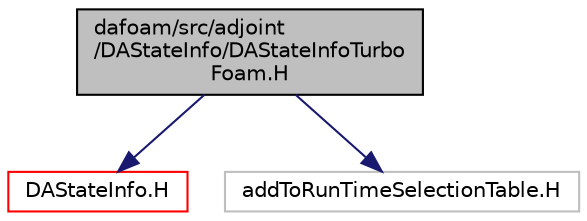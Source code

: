 digraph "dafoam/src/adjoint/DAStateInfo/DAStateInfoTurboFoam.H"
{
  bgcolor="transparent";
  edge [fontname="Helvetica",fontsize="10",labelfontname="Helvetica",labelfontsize="10"];
  node [fontname="Helvetica",fontsize="10",shape=record];
  Node0 [label="dafoam/src/adjoint\l/DAStateInfo/DAStateInfoTurbo\lFoam.H",height=0.2,width=0.4,color="black", fillcolor="grey75", style="filled", fontcolor="black"];
  Node0 -> Node1 [color="midnightblue",fontsize="10",style="solid",fontname="Helvetica"];
  Node1 [label="DAStateInfo.H",height=0.2,width=0.4,color="red",URL="$DAStateInfo_8H.html"];
  Node0 -> Node23 [color="midnightblue",fontsize="10",style="solid",fontname="Helvetica"];
  Node23 [label="addToRunTimeSelectionTable.H",height=0.2,width=0.4,color="grey75"];
}
